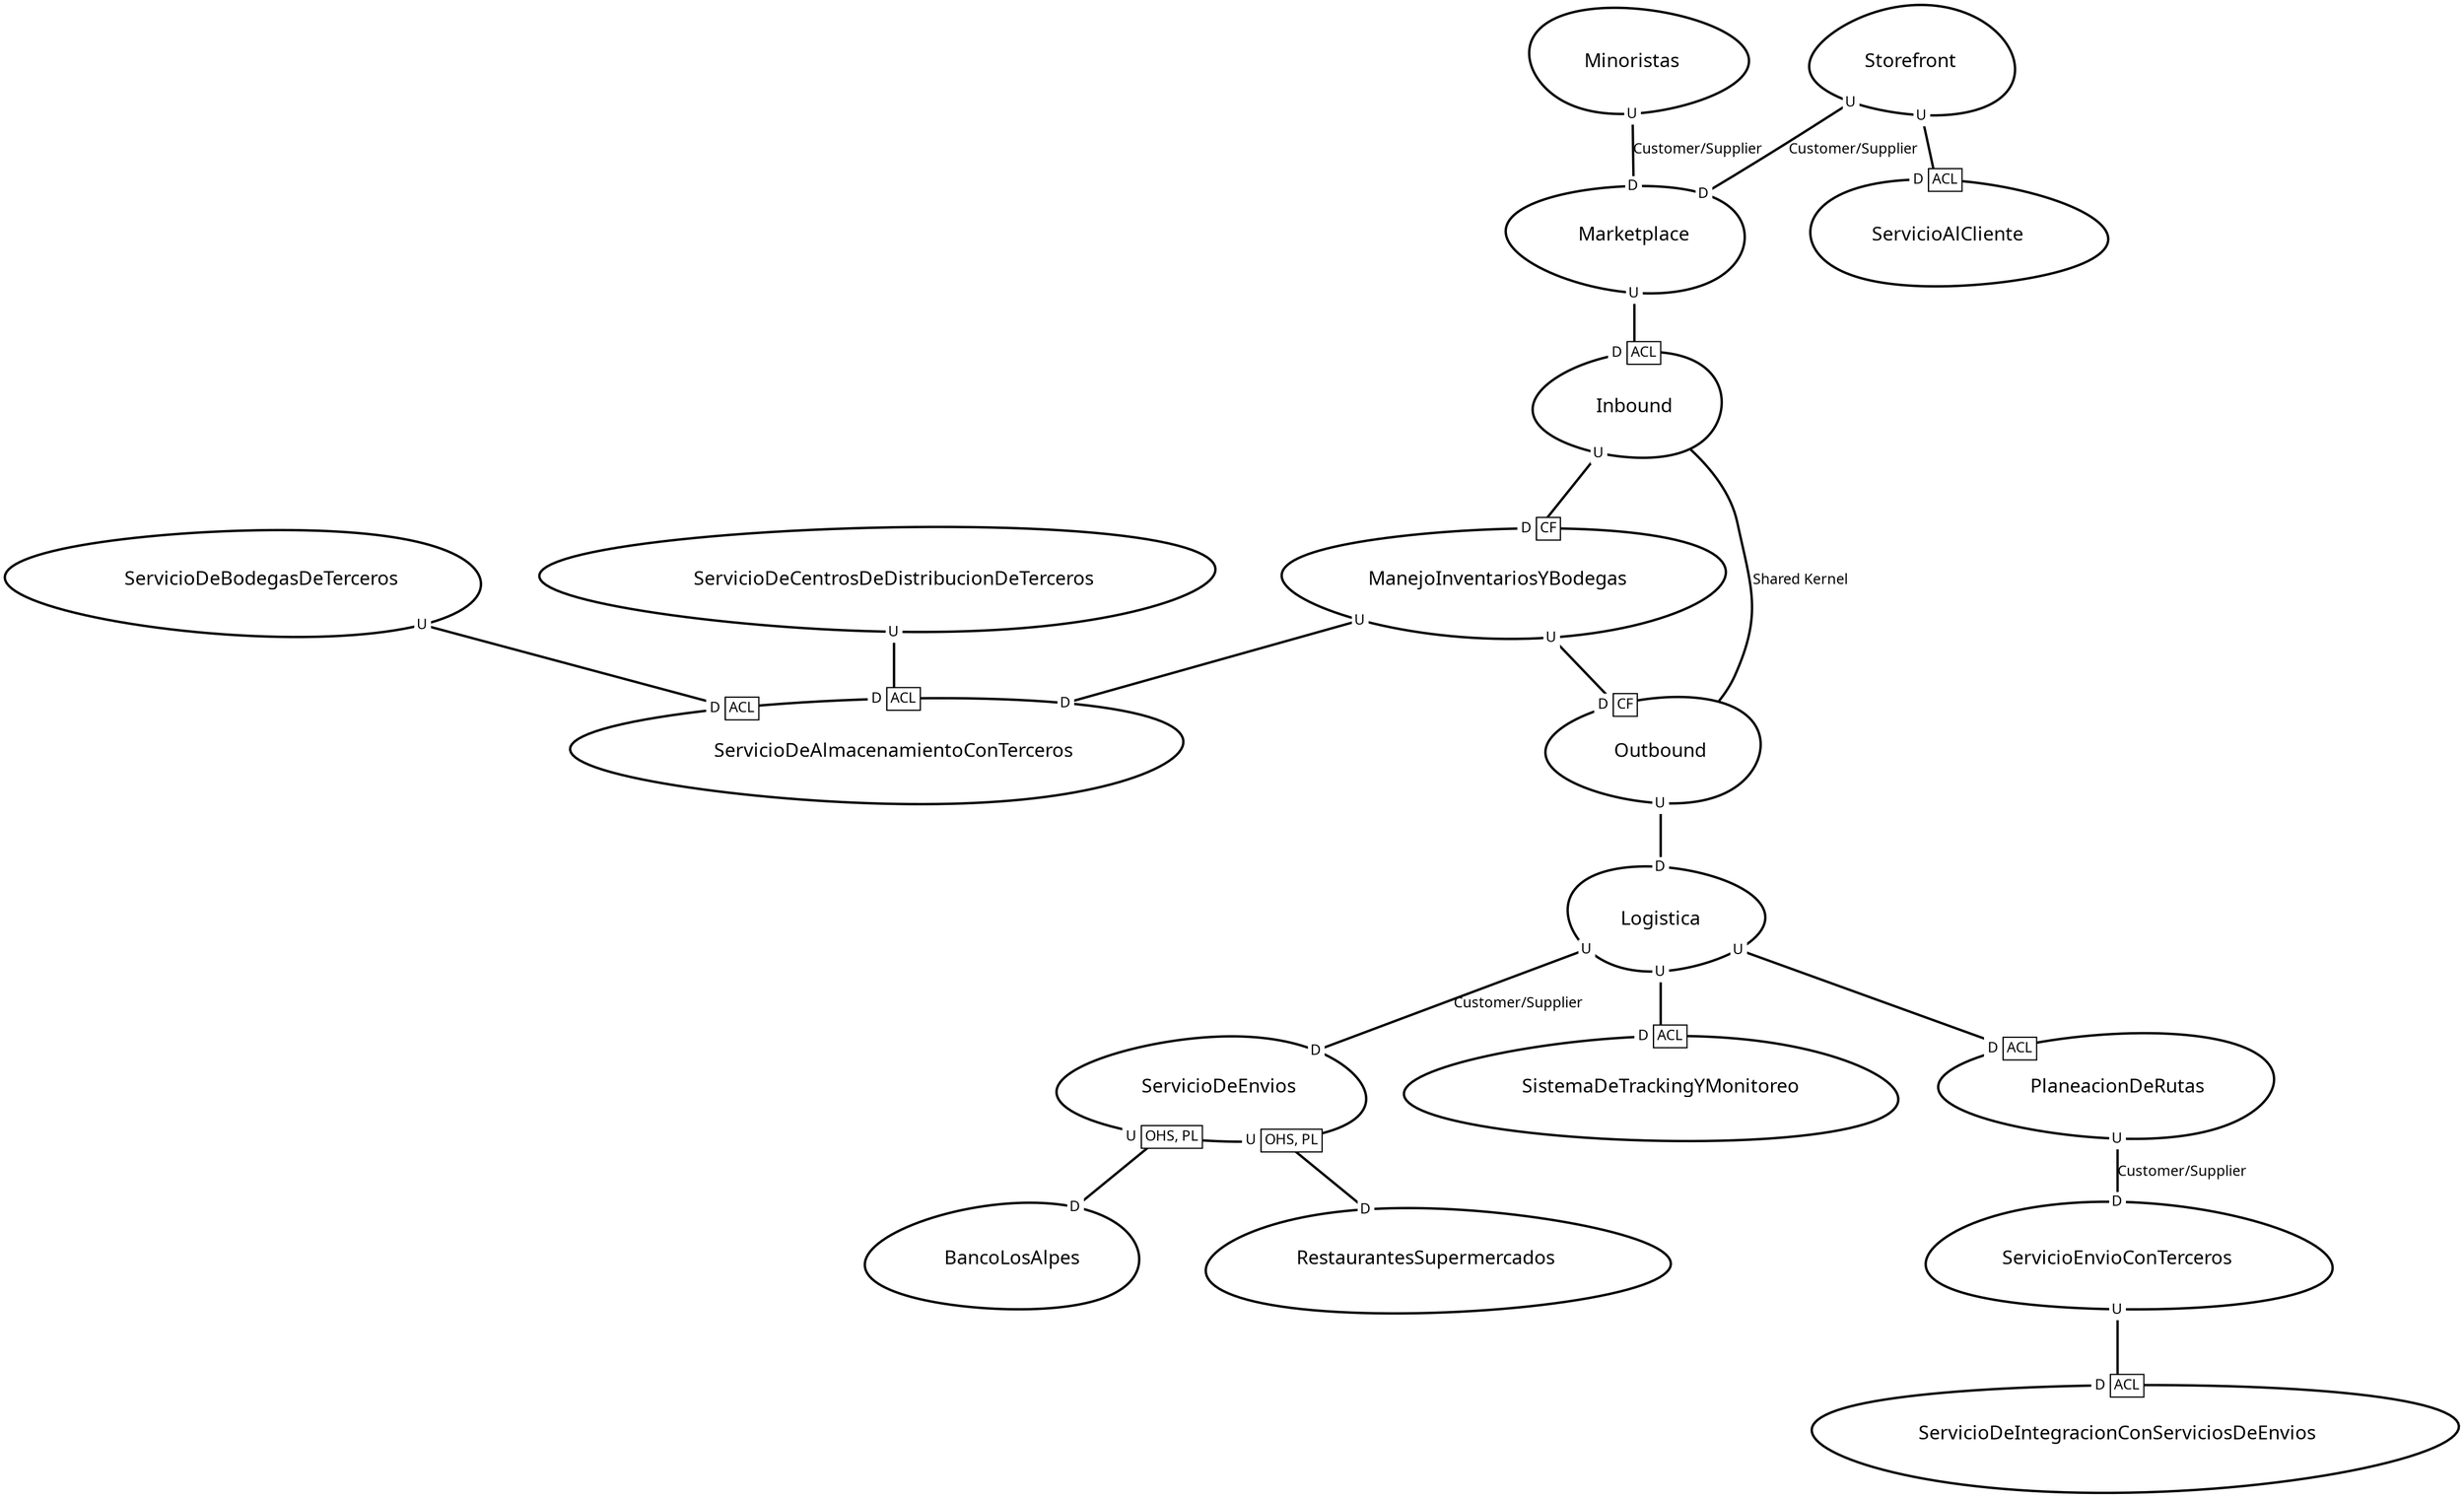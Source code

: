 digraph "ContextMapGraph" {
graph ["imagepath"="/tmp/GraphvizJava"]
"BancoLosAlpes" ["margin"="0.3","orientation"="222","shape"="egg","fontsize"="16","style"="bold","label"="BancoLosAlpes\n","fontname"="sans-serif"]
"Inbound" ["margin"="0.3","orientation"="213","shape"="egg","fontsize"="16","style"="bold","label"="Inbound\n","fontname"="sans-serif"]
"ManejoInventariosYBodegas" ["margin"="0.3","orientation"="69","shape"="egg","fontsize"="16","style"="bold","label"="ManejoInventariosYBodegas\n","fontname"="sans-serif"]
"Outbound" ["margin"="0.3","orientation"="208","shape"="egg","fontsize"="16","style"="bold","label"="Outbound\n","fontname"="sans-serif"]
"Logistica" ["margin"="0.3","orientation"="159","shape"="egg","fontsize"="16","style"="bold","label"="Logistica\n","fontname"="sans-serif"]
"ServicioDeEnvios" ["margin"="0.3","orientation"="342","shape"="egg","fontsize"="16","style"="bold","label"="ServicioDeEnvios\n","fontname"="sans-serif"]
"RestaurantesSupermercados" ["margin"="0.3","orientation"="18","shape"="egg","fontsize"="16","style"="bold","label"="RestaurantesSupermercados\n","fontname"="sans-serif"]
"SistemaDeTrackingYMonitoreo" ["margin"="0.3","orientation"="347","shape"="egg","fontsize"="16","style"="bold","label"="SistemaDeTrackingYMonitoreo\n","fontname"="sans-serif"]
"PlaneacionDeRutas" ["margin"="0.3","orientation"="206","shape"="egg","fontsize"="16","style"="bold","label"="PlaneacionDeRutas\n","fontname"="sans-serif"]
"ServicioEnvioConTerceros" ["margin"="0.3","orientation"="125","shape"="egg","fontsize"="16","style"="bold","label"="ServicioEnvioConTerceros\n","fontname"="sans-serif"]
"ServicioDeIntegracionConServiciosDeEnvios" ["margin"="0.3","orientation"="56","shape"="egg","fontsize"="16","style"="bold","label"="ServicioDeIntegracionConServiciosDeEnvios\n","fontname"="sans-serif"]
"ServicioDeAlmacenamientoConTerceros" ["margin"="0.3","orientation"="200","shape"="egg","fontsize"="16","style"="bold","label"="ServicioDeAlmacenamientoConTerceros\n","fontname"="sans-serif"]
"Marketplace" ["margin"="0.3","orientation"="319","shape"="egg","fontsize"="16","style"="bold","label"="Marketplace\n","fontname"="sans-serif"]
"Minoristas" ["margin"="0.3","orientation"="156","shape"="egg","fontsize"="16","style"="bold","label"="Minoristas\n","fontname"="sans-serif"]
"ServicioAlCliente" ["margin"="0.3","orientation"="144","shape"="egg","fontsize"="16","style"="bold","label"="ServicioAlCliente\n","fontname"="sans-serif"]
"ServicioDeBodegasDeTerceros" ["margin"="0.3","orientation"="324","shape"="egg","fontsize"="16","style"="bold","label"="ServicioDeBodegasDeTerceros\n","fontname"="sans-serif"]
"ServicioDeCentrosDeDistribucionDeTerceros" ["margin"="0.3","orientation"="197","shape"="egg","fontsize"="16","style"="bold","label"="ServicioDeCentrosDeDistribucionDeTerceros\n","fontname"="sans-serif"]
"Storefront" ["margin"="0.3","orientation"="105","shape"="egg","fontsize"="16","style"="bold","label"="Storefront\n","fontname"="sans-serif"]
"Inbound" -> "ManejoInventariosYBodegas" ["headlabel"=<<table cellspacing="0" cellborder="1" border="0">
<tr><td bgcolor="white" sides="r">D</td><td sides="trbl" bgcolor="white"><font>CF</font></td></tr>
</table>>,"labeldistance"="0","fontsize"="12","taillabel"=<<table cellspacing="0" cellborder="0" border="0">
<tr><td bgcolor="white">U</td></tr>
</table>>,"style"="bold","label"="                                        ","dir"="none","fontname"="sans-serif"]
"Inbound" -> "Outbound" ["fontsize"="12","style"="bold","label"="Shared Kernel","dir"="none","fontname"="sans-serif"]
"ManejoInventariosYBodegas" -> "Outbound" ["headlabel"=<<table cellspacing="0" cellborder="1" border="0">
<tr><td bgcolor="white" sides="r">D</td><td sides="trbl" bgcolor="white"><font>CF</font></td></tr>
</table>>,"labeldistance"="0","fontsize"="12","taillabel"=<<table cellspacing="0" cellborder="0" border="0">
<tr><td bgcolor="white">U</td></tr>
</table>>,"style"="bold","label"="                                        ","dir"="none","fontname"="sans-serif"]
"ManejoInventariosYBodegas" -> "ServicioDeAlmacenamientoConTerceros" ["headlabel"=<<table cellspacing="0" cellborder="0" border="0">
<tr><td bgcolor="white">D</td></tr>
</table>>,"labeldistance"="0","fontsize"="12","taillabel"=<<table cellspacing="0" cellborder="0" border="0">
<tr><td bgcolor="white">U</td></tr>
</table>>,"style"="bold","label"="                                        ","dir"="none","fontname"="sans-serif"]
"Outbound" -> "Logistica" ["headlabel"=<<table cellspacing="0" cellborder="0" border="0">
<tr><td bgcolor="white">D</td></tr>
</table>>,"labeldistance"="0","fontsize"="12","taillabel"=<<table cellspacing="0" cellborder="0" border="0">
<tr><td bgcolor="white">U</td></tr>
</table>>,"style"="bold","label"="                                        ","dir"="none","fontname"="sans-serif"]
"Logistica" -> "ServicioDeEnvios" ["headlabel"=<<table cellspacing="0" cellborder="0" border="0">
<tr><td bgcolor="white">D</td></tr>
</table>>,"labeldistance"="0","fontsize"="12","taillabel"=<<table cellspacing="0" cellborder="0" border="0">
<tr><td bgcolor="white">U</td></tr>
</table>>,"style"="bold","label"="Customer/Supplier","dir"="none","fontname"="sans-serif"]
"Logistica" -> "SistemaDeTrackingYMonitoreo" ["headlabel"=<<table cellspacing="0" cellborder="1" border="0">
<tr><td bgcolor="white" sides="r">D</td><td sides="trbl" bgcolor="white"><font>ACL</font></td></tr>
</table>>,"labeldistance"="0","fontsize"="12","taillabel"=<<table cellspacing="0" cellborder="0" border="0">
<tr><td bgcolor="white">U</td></tr>
</table>>,"style"="bold","label"="                                        ","dir"="none","fontname"="sans-serif"]
"Logistica" -> "PlaneacionDeRutas" ["headlabel"=<<table cellspacing="0" cellborder="1" border="0">
<tr><td bgcolor="white" sides="r">D</td><td sides="trbl" bgcolor="white"><font>ACL</font></td></tr>
</table>>,"labeldistance"="0","fontsize"="12","taillabel"=<<table cellspacing="0" cellborder="0" border="0">
<tr><td bgcolor="white">U</td></tr>
</table>>,"style"="bold","label"="                                        ","dir"="none","fontname"="sans-serif"]
"ServicioDeEnvios" -> "BancoLosAlpes" ["headlabel"=<<table cellspacing="0" cellborder="0" border="0">
<tr><td bgcolor="white">D</td></tr>
</table>>,"labeldistance"="0","fontsize"="12","taillabel"=<<table cellspacing="0" cellborder="1" border="0">
<tr><td bgcolor="white" sides="r">U</td><td sides="trbl" bgcolor="white"><font>OHS, PL</font></td></tr>
</table>>,"style"="bold","label"="                                        ","dir"="none","fontname"="sans-serif"]
"ServicioDeEnvios" -> "RestaurantesSupermercados" ["headlabel"=<<table cellspacing="0" cellborder="0" border="0">
<tr><td bgcolor="white">D</td></tr>
</table>>,"labeldistance"="0","fontsize"="12","taillabel"=<<table cellspacing="0" cellborder="1" border="0">
<tr><td bgcolor="white" sides="r">U</td><td sides="trbl" bgcolor="white"><font>OHS, PL</font></td></tr>
</table>>,"style"="bold","label"="                                        ","dir"="none","fontname"="sans-serif"]
"PlaneacionDeRutas" -> "ServicioEnvioConTerceros" ["headlabel"=<<table cellspacing="0" cellborder="0" border="0">
<tr><td bgcolor="white">D</td></tr>
</table>>,"labeldistance"="0","fontsize"="12","taillabel"=<<table cellspacing="0" cellborder="0" border="0">
<tr><td bgcolor="white">U</td></tr>
</table>>,"style"="bold","label"="Customer/Supplier","dir"="none","fontname"="sans-serif"]
"ServicioEnvioConTerceros" -> "ServicioDeIntegracionConServiciosDeEnvios" ["headlabel"=<<table cellspacing="0" cellborder="1" border="0">
<tr><td bgcolor="white" sides="r">D</td><td sides="trbl" bgcolor="white"><font>ACL</font></td></tr>
</table>>,"labeldistance"="0","fontsize"="12","taillabel"=<<table cellspacing="0" cellborder="0" border="0">
<tr><td bgcolor="white">U</td></tr>
</table>>,"style"="bold","label"="                                        ","dir"="none","fontname"="sans-serif"]
"Marketplace" -> "Inbound" ["headlabel"=<<table cellspacing="0" cellborder="1" border="0">
<tr><td bgcolor="white" sides="r">D</td><td sides="trbl" bgcolor="white"><font>ACL</font></td></tr>
</table>>,"labeldistance"="0","fontsize"="12","taillabel"=<<table cellspacing="0" cellborder="0" border="0">
<tr><td bgcolor="white">U</td></tr>
</table>>,"style"="bold","label"="                                        ","dir"="none","fontname"="sans-serif"]
"Minoristas" -> "Marketplace" ["headlabel"=<<table cellspacing="0" cellborder="0" border="0">
<tr><td bgcolor="white">D</td></tr>
</table>>,"labeldistance"="0","fontsize"="12","taillabel"=<<table cellspacing="0" cellborder="0" border="0">
<tr><td bgcolor="white">U</td></tr>
</table>>,"style"="bold","label"="Customer/Supplier","dir"="none","fontname"="sans-serif"]
"ServicioDeBodegasDeTerceros" -> "ServicioDeAlmacenamientoConTerceros" ["headlabel"=<<table cellspacing="0" cellborder="1" border="0">
<tr><td bgcolor="white" sides="r">D</td><td sides="trbl" bgcolor="white"><font>ACL</font></td></tr>
</table>>,"labeldistance"="0","fontsize"="12","taillabel"=<<table cellspacing="0" cellborder="0" border="0">
<tr><td bgcolor="white">U</td></tr>
</table>>,"style"="bold","label"="                                        ","dir"="none","fontname"="sans-serif"]
"ServicioDeCentrosDeDistribucionDeTerceros" -> "ServicioDeAlmacenamientoConTerceros" ["headlabel"=<<table cellspacing="0" cellborder="1" border="0">
<tr><td bgcolor="white" sides="r">D</td><td sides="trbl" bgcolor="white"><font>ACL</font></td></tr>
</table>>,"labeldistance"="0","fontsize"="12","taillabel"=<<table cellspacing="0" cellborder="0" border="0">
<tr><td bgcolor="white">U</td></tr>
</table>>,"style"="bold","label"="                                        ","dir"="none","fontname"="sans-serif"]
"Storefront" -> "Marketplace" ["headlabel"=<<table cellspacing="0" cellborder="0" border="0">
<tr><td bgcolor="white">D</td></tr>
</table>>,"labeldistance"="0","fontsize"="12","taillabel"=<<table cellspacing="0" cellborder="0" border="0">
<tr><td bgcolor="white">U</td></tr>
</table>>,"style"="bold","label"="Customer/Supplier","dir"="none","fontname"="sans-serif"]
"Storefront" -> "ServicioAlCliente" ["headlabel"=<<table cellspacing="0" cellborder="1" border="0">
<tr><td bgcolor="white" sides="r">D</td><td sides="trbl" bgcolor="white"><font>ACL</font></td></tr>
</table>>,"labeldistance"="0","fontsize"="12","taillabel"=<<table cellspacing="0" cellborder="0" border="0">
<tr><td bgcolor="white">U</td></tr>
</table>>,"style"="bold","label"="                                        ","dir"="none","fontname"="sans-serif"]
}